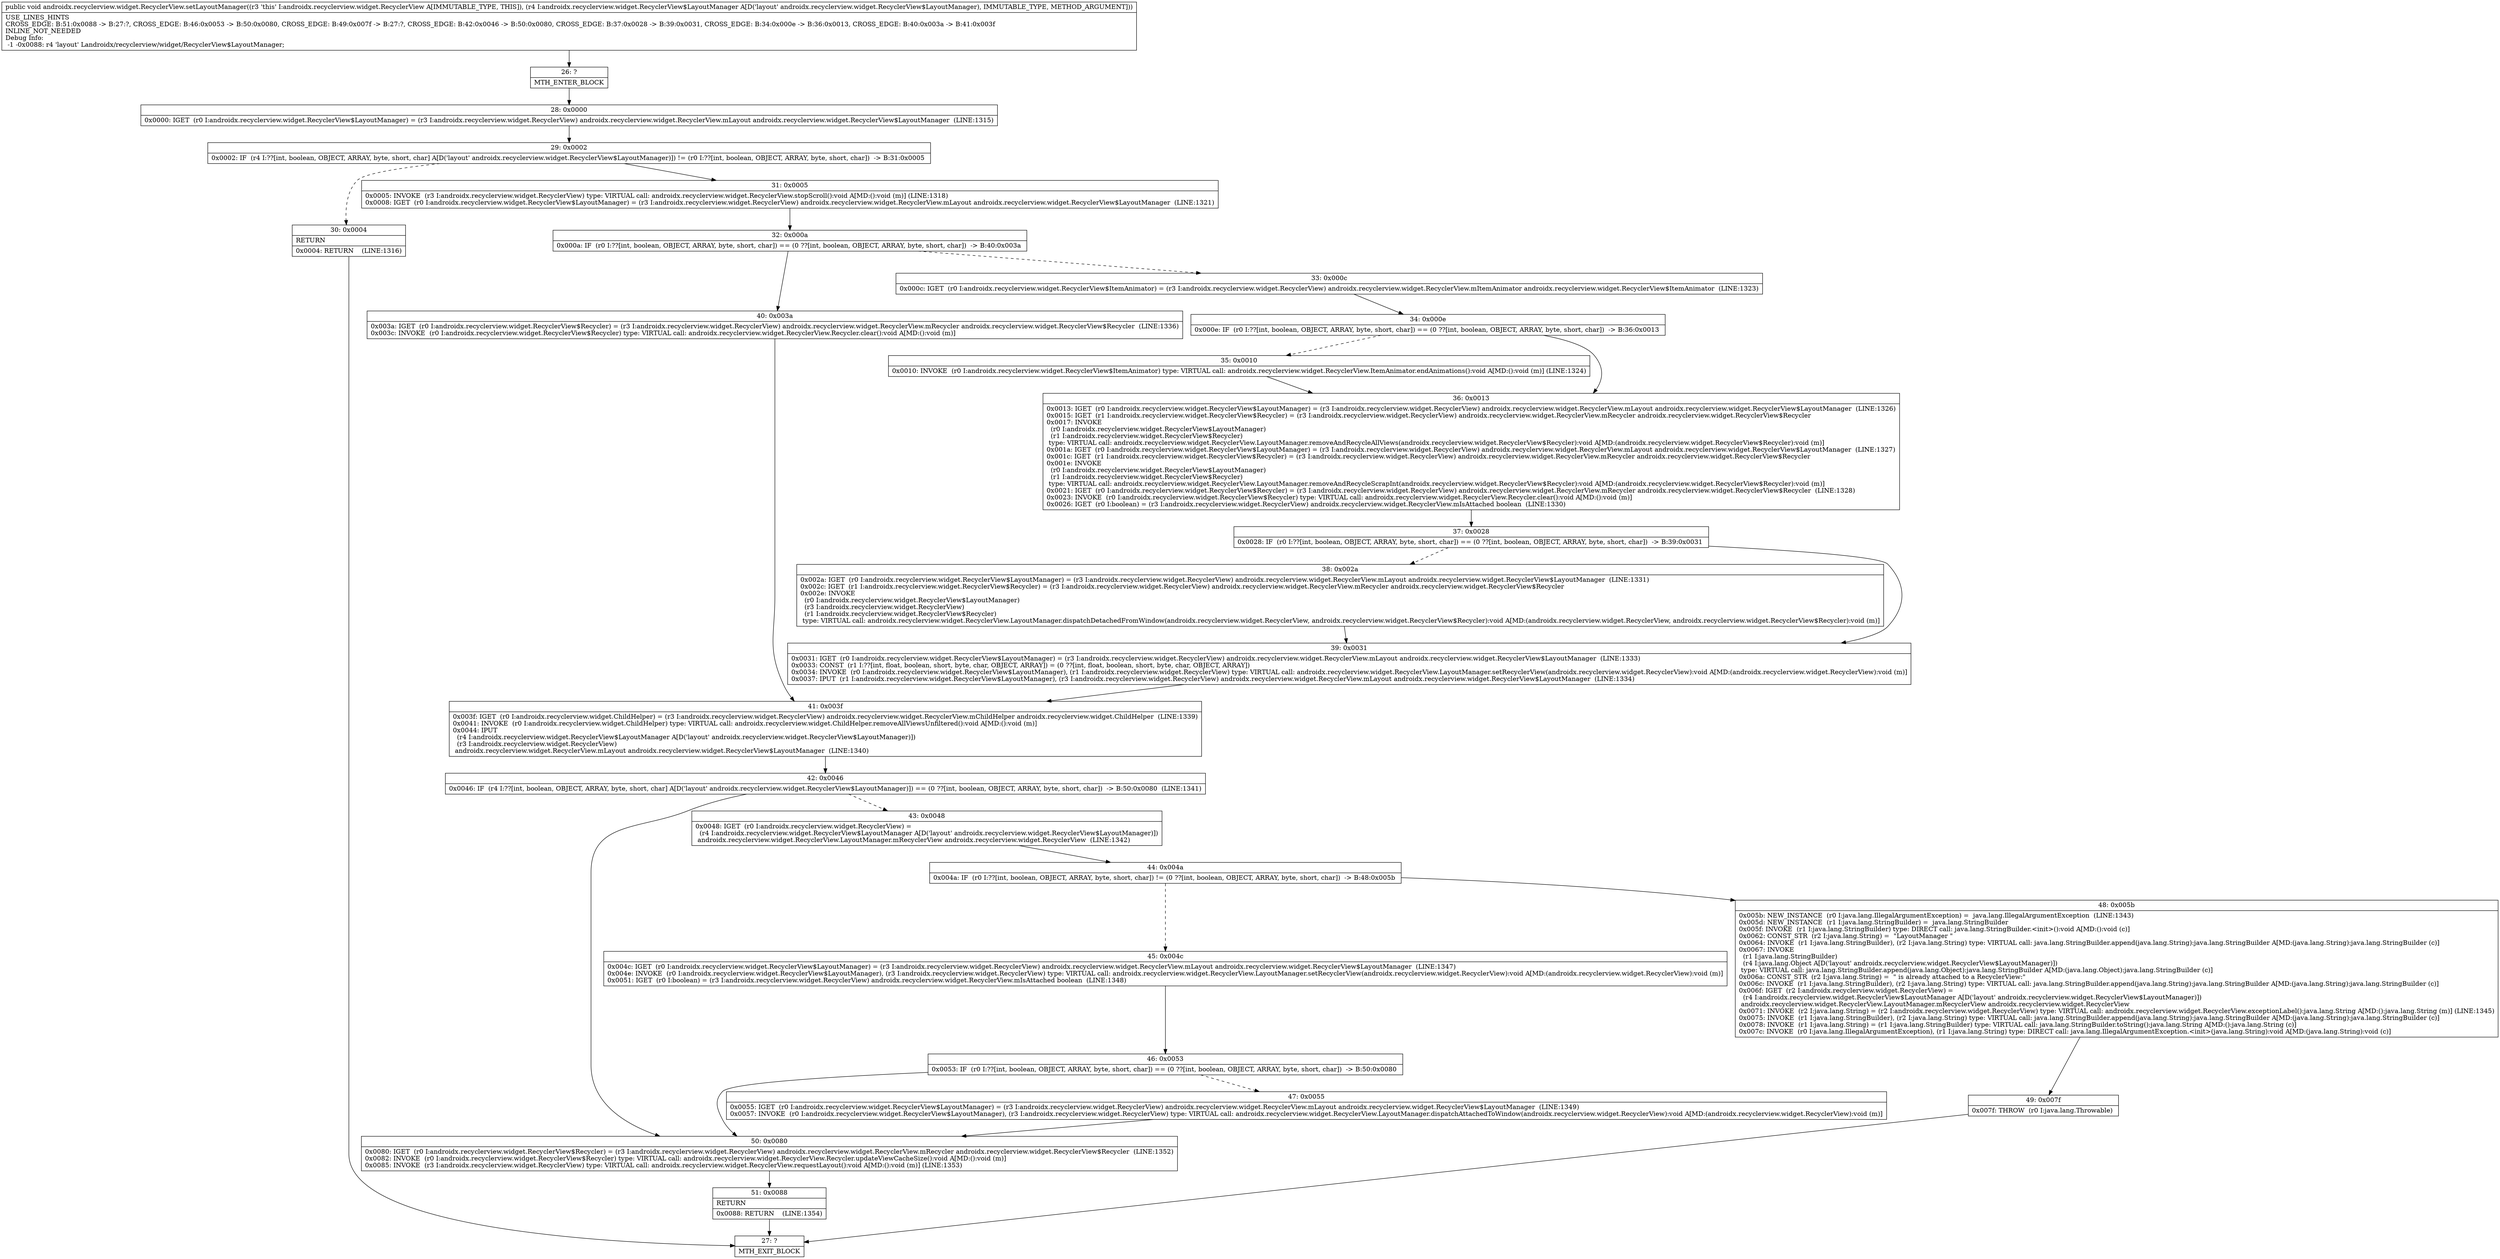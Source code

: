 digraph "CFG forandroidx.recyclerview.widget.RecyclerView.setLayoutManager(Landroidx\/recyclerview\/widget\/RecyclerView$LayoutManager;)V" {
Node_26 [shape=record,label="{26\:\ ?|MTH_ENTER_BLOCK\l}"];
Node_28 [shape=record,label="{28\:\ 0x0000|0x0000: IGET  (r0 I:androidx.recyclerview.widget.RecyclerView$LayoutManager) = (r3 I:androidx.recyclerview.widget.RecyclerView) androidx.recyclerview.widget.RecyclerView.mLayout androidx.recyclerview.widget.RecyclerView$LayoutManager  (LINE:1315)\l}"];
Node_29 [shape=record,label="{29\:\ 0x0002|0x0002: IF  (r4 I:??[int, boolean, OBJECT, ARRAY, byte, short, char] A[D('layout' androidx.recyclerview.widget.RecyclerView$LayoutManager)]) != (r0 I:??[int, boolean, OBJECT, ARRAY, byte, short, char])  \-\> B:31:0x0005 \l}"];
Node_30 [shape=record,label="{30\:\ 0x0004|RETURN\l|0x0004: RETURN    (LINE:1316)\l}"];
Node_27 [shape=record,label="{27\:\ ?|MTH_EXIT_BLOCK\l}"];
Node_31 [shape=record,label="{31\:\ 0x0005|0x0005: INVOKE  (r3 I:androidx.recyclerview.widget.RecyclerView) type: VIRTUAL call: androidx.recyclerview.widget.RecyclerView.stopScroll():void A[MD:():void (m)] (LINE:1318)\l0x0008: IGET  (r0 I:androidx.recyclerview.widget.RecyclerView$LayoutManager) = (r3 I:androidx.recyclerview.widget.RecyclerView) androidx.recyclerview.widget.RecyclerView.mLayout androidx.recyclerview.widget.RecyclerView$LayoutManager  (LINE:1321)\l}"];
Node_32 [shape=record,label="{32\:\ 0x000a|0x000a: IF  (r0 I:??[int, boolean, OBJECT, ARRAY, byte, short, char]) == (0 ??[int, boolean, OBJECT, ARRAY, byte, short, char])  \-\> B:40:0x003a \l}"];
Node_33 [shape=record,label="{33\:\ 0x000c|0x000c: IGET  (r0 I:androidx.recyclerview.widget.RecyclerView$ItemAnimator) = (r3 I:androidx.recyclerview.widget.RecyclerView) androidx.recyclerview.widget.RecyclerView.mItemAnimator androidx.recyclerview.widget.RecyclerView$ItemAnimator  (LINE:1323)\l}"];
Node_34 [shape=record,label="{34\:\ 0x000e|0x000e: IF  (r0 I:??[int, boolean, OBJECT, ARRAY, byte, short, char]) == (0 ??[int, boolean, OBJECT, ARRAY, byte, short, char])  \-\> B:36:0x0013 \l}"];
Node_35 [shape=record,label="{35\:\ 0x0010|0x0010: INVOKE  (r0 I:androidx.recyclerview.widget.RecyclerView$ItemAnimator) type: VIRTUAL call: androidx.recyclerview.widget.RecyclerView.ItemAnimator.endAnimations():void A[MD:():void (m)] (LINE:1324)\l}"];
Node_36 [shape=record,label="{36\:\ 0x0013|0x0013: IGET  (r0 I:androidx.recyclerview.widget.RecyclerView$LayoutManager) = (r3 I:androidx.recyclerview.widget.RecyclerView) androidx.recyclerview.widget.RecyclerView.mLayout androidx.recyclerview.widget.RecyclerView$LayoutManager  (LINE:1326)\l0x0015: IGET  (r1 I:androidx.recyclerview.widget.RecyclerView$Recycler) = (r3 I:androidx.recyclerview.widget.RecyclerView) androidx.recyclerview.widget.RecyclerView.mRecycler androidx.recyclerview.widget.RecyclerView$Recycler \l0x0017: INVOKE  \l  (r0 I:androidx.recyclerview.widget.RecyclerView$LayoutManager)\l  (r1 I:androidx.recyclerview.widget.RecyclerView$Recycler)\l type: VIRTUAL call: androidx.recyclerview.widget.RecyclerView.LayoutManager.removeAndRecycleAllViews(androidx.recyclerview.widget.RecyclerView$Recycler):void A[MD:(androidx.recyclerview.widget.RecyclerView$Recycler):void (m)]\l0x001a: IGET  (r0 I:androidx.recyclerview.widget.RecyclerView$LayoutManager) = (r3 I:androidx.recyclerview.widget.RecyclerView) androidx.recyclerview.widget.RecyclerView.mLayout androidx.recyclerview.widget.RecyclerView$LayoutManager  (LINE:1327)\l0x001c: IGET  (r1 I:androidx.recyclerview.widget.RecyclerView$Recycler) = (r3 I:androidx.recyclerview.widget.RecyclerView) androidx.recyclerview.widget.RecyclerView.mRecycler androidx.recyclerview.widget.RecyclerView$Recycler \l0x001e: INVOKE  \l  (r0 I:androidx.recyclerview.widget.RecyclerView$LayoutManager)\l  (r1 I:androidx.recyclerview.widget.RecyclerView$Recycler)\l type: VIRTUAL call: androidx.recyclerview.widget.RecyclerView.LayoutManager.removeAndRecycleScrapInt(androidx.recyclerview.widget.RecyclerView$Recycler):void A[MD:(androidx.recyclerview.widget.RecyclerView$Recycler):void (m)]\l0x0021: IGET  (r0 I:androidx.recyclerview.widget.RecyclerView$Recycler) = (r3 I:androidx.recyclerview.widget.RecyclerView) androidx.recyclerview.widget.RecyclerView.mRecycler androidx.recyclerview.widget.RecyclerView$Recycler  (LINE:1328)\l0x0023: INVOKE  (r0 I:androidx.recyclerview.widget.RecyclerView$Recycler) type: VIRTUAL call: androidx.recyclerview.widget.RecyclerView.Recycler.clear():void A[MD:():void (m)]\l0x0026: IGET  (r0 I:boolean) = (r3 I:androidx.recyclerview.widget.RecyclerView) androidx.recyclerview.widget.RecyclerView.mIsAttached boolean  (LINE:1330)\l}"];
Node_37 [shape=record,label="{37\:\ 0x0028|0x0028: IF  (r0 I:??[int, boolean, OBJECT, ARRAY, byte, short, char]) == (0 ??[int, boolean, OBJECT, ARRAY, byte, short, char])  \-\> B:39:0x0031 \l}"];
Node_38 [shape=record,label="{38\:\ 0x002a|0x002a: IGET  (r0 I:androidx.recyclerview.widget.RecyclerView$LayoutManager) = (r3 I:androidx.recyclerview.widget.RecyclerView) androidx.recyclerview.widget.RecyclerView.mLayout androidx.recyclerview.widget.RecyclerView$LayoutManager  (LINE:1331)\l0x002c: IGET  (r1 I:androidx.recyclerview.widget.RecyclerView$Recycler) = (r3 I:androidx.recyclerview.widget.RecyclerView) androidx.recyclerview.widget.RecyclerView.mRecycler androidx.recyclerview.widget.RecyclerView$Recycler \l0x002e: INVOKE  \l  (r0 I:androidx.recyclerview.widget.RecyclerView$LayoutManager)\l  (r3 I:androidx.recyclerview.widget.RecyclerView)\l  (r1 I:androidx.recyclerview.widget.RecyclerView$Recycler)\l type: VIRTUAL call: androidx.recyclerview.widget.RecyclerView.LayoutManager.dispatchDetachedFromWindow(androidx.recyclerview.widget.RecyclerView, androidx.recyclerview.widget.RecyclerView$Recycler):void A[MD:(androidx.recyclerview.widget.RecyclerView, androidx.recyclerview.widget.RecyclerView$Recycler):void (m)]\l}"];
Node_39 [shape=record,label="{39\:\ 0x0031|0x0031: IGET  (r0 I:androidx.recyclerview.widget.RecyclerView$LayoutManager) = (r3 I:androidx.recyclerview.widget.RecyclerView) androidx.recyclerview.widget.RecyclerView.mLayout androidx.recyclerview.widget.RecyclerView$LayoutManager  (LINE:1333)\l0x0033: CONST  (r1 I:??[int, float, boolean, short, byte, char, OBJECT, ARRAY]) = (0 ??[int, float, boolean, short, byte, char, OBJECT, ARRAY]) \l0x0034: INVOKE  (r0 I:androidx.recyclerview.widget.RecyclerView$LayoutManager), (r1 I:androidx.recyclerview.widget.RecyclerView) type: VIRTUAL call: androidx.recyclerview.widget.RecyclerView.LayoutManager.setRecyclerView(androidx.recyclerview.widget.RecyclerView):void A[MD:(androidx.recyclerview.widget.RecyclerView):void (m)]\l0x0037: IPUT  (r1 I:androidx.recyclerview.widget.RecyclerView$LayoutManager), (r3 I:androidx.recyclerview.widget.RecyclerView) androidx.recyclerview.widget.RecyclerView.mLayout androidx.recyclerview.widget.RecyclerView$LayoutManager  (LINE:1334)\l}"];
Node_41 [shape=record,label="{41\:\ 0x003f|0x003f: IGET  (r0 I:androidx.recyclerview.widget.ChildHelper) = (r3 I:androidx.recyclerview.widget.RecyclerView) androidx.recyclerview.widget.RecyclerView.mChildHelper androidx.recyclerview.widget.ChildHelper  (LINE:1339)\l0x0041: INVOKE  (r0 I:androidx.recyclerview.widget.ChildHelper) type: VIRTUAL call: androidx.recyclerview.widget.ChildHelper.removeAllViewsUnfiltered():void A[MD:():void (m)]\l0x0044: IPUT  \l  (r4 I:androidx.recyclerview.widget.RecyclerView$LayoutManager A[D('layout' androidx.recyclerview.widget.RecyclerView$LayoutManager)])\l  (r3 I:androidx.recyclerview.widget.RecyclerView)\l androidx.recyclerview.widget.RecyclerView.mLayout androidx.recyclerview.widget.RecyclerView$LayoutManager  (LINE:1340)\l}"];
Node_42 [shape=record,label="{42\:\ 0x0046|0x0046: IF  (r4 I:??[int, boolean, OBJECT, ARRAY, byte, short, char] A[D('layout' androidx.recyclerview.widget.RecyclerView$LayoutManager)]) == (0 ??[int, boolean, OBJECT, ARRAY, byte, short, char])  \-\> B:50:0x0080  (LINE:1341)\l}"];
Node_43 [shape=record,label="{43\:\ 0x0048|0x0048: IGET  (r0 I:androidx.recyclerview.widget.RecyclerView) = \l  (r4 I:androidx.recyclerview.widget.RecyclerView$LayoutManager A[D('layout' androidx.recyclerview.widget.RecyclerView$LayoutManager)])\l androidx.recyclerview.widget.RecyclerView.LayoutManager.mRecyclerView androidx.recyclerview.widget.RecyclerView  (LINE:1342)\l}"];
Node_44 [shape=record,label="{44\:\ 0x004a|0x004a: IF  (r0 I:??[int, boolean, OBJECT, ARRAY, byte, short, char]) != (0 ??[int, boolean, OBJECT, ARRAY, byte, short, char])  \-\> B:48:0x005b \l}"];
Node_45 [shape=record,label="{45\:\ 0x004c|0x004c: IGET  (r0 I:androidx.recyclerview.widget.RecyclerView$LayoutManager) = (r3 I:androidx.recyclerview.widget.RecyclerView) androidx.recyclerview.widget.RecyclerView.mLayout androidx.recyclerview.widget.RecyclerView$LayoutManager  (LINE:1347)\l0x004e: INVOKE  (r0 I:androidx.recyclerview.widget.RecyclerView$LayoutManager), (r3 I:androidx.recyclerview.widget.RecyclerView) type: VIRTUAL call: androidx.recyclerview.widget.RecyclerView.LayoutManager.setRecyclerView(androidx.recyclerview.widget.RecyclerView):void A[MD:(androidx.recyclerview.widget.RecyclerView):void (m)]\l0x0051: IGET  (r0 I:boolean) = (r3 I:androidx.recyclerview.widget.RecyclerView) androidx.recyclerview.widget.RecyclerView.mIsAttached boolean  (LINE:1348)\l}"];
Node_46 [shape=record,label="{46\:\ 0x0053|0x0053: IF  (r0 I:??[int, boolean, OBJECT, ARRAY, byte, short, char]) == (0 ??[int, boolean, OBJECT, ARRAY, byte, short, char])  \-\> B:50:0x0080 \l}"];
Node_47 [shape=record,label="{47\:\ 0x0055|0x0055: IGET  (r0 I:androidx.recyclerview.widget.RecyclerView$LayoutManager) = (r3 I:androidx.recyclerview.widget.RecyclerView) androidx.recyclerview.widget.RecyclerView.mLayout androidx.recyclerview.widget.RecyclerView$LayoutManager  (LINE:1349)\l0x0057: INVOKE  (r0 I:androidx.recyclerview.widget.RecyclerView$LayoutManager), (r3 I:androidx.recyclerview.widget.RecyclerView) type: VIRTUAL call: androidx.recyclerview.widget.RecyclerView.LayoutManager.dispatchAttachedToWindow(androidx.recyclerview.widget.RecyclerView):void A[MD:(androidx.recyclerview.widget.RecyclerView):void (m)]\l}"];
Node_48 [shape=record,label="{48\:\ 0x005b|0x005b: NEW_INSTANCE  (r0 I:java.lang.IllegalArgumentException) =  java.lang.IllegalArgumentException  (LINE:1343)\l0x005d: NEW_INSTANCE  (r1 I:java.lang.StringBuilder) =  java.lang.StringBuilder \l0x005f: INVOKE  (r1 I:java.lang.StringBuilder) type: DIRECT call: java.lang.StringBuilder.\<init\>():void A[MD:():void (c)]\l0x0062: CONST_STR  (r2 I:java.lang.String) =  \"LayoutManager \" \l0x0064: INVOKE  (r1 I:java.lang.StringBuilder), (r2 I:java.lang.String) type: VIRTUAL call: java.lang.StringBuilder.append(java.lang.String):java.lang.StringBuilder A[MD:(java.lang.String):java.lang.StringBuilder (c)]\l0x0067: INVOKE  \l  (r1 I:java.lang.StringBuilder)\l  (r4 I:java.lang.Object A[D('layout' androidx.recyclerview.widget.RecyclerView$LayoutManager)])\l type: VIRTUAL call: java.lang.StringBuilder.append(java.lang.Object):java.lang.StringBuilder A[MD:(java.lang.Object):java.lang.StringBuilder (c)]\l0x006a: CONST_STR  (r2 I:java.lang.String) =  \" is already attached to a RecyclerView:\" \l0x006c: INVOKE  (r1 I:java.lang.StringBuilder), (r2 I:java.lang.String) type: VIRTUAL call: java.lang.StringBuilder.append(java.lang.String):java.lang.StringBuilder A[MD:(java.lang.String):java.lang.StringBuilder (c)]\l0x006f: IGET  (r2 I:androidx.recyclerview.widget.RecyclerView) = \l  (r4 I:androidx.recyclerview.widget.RecyclerView$LayoutManager A[D('layout' androidx.recyclerview.widget.RecyclerView$LayoutManager)])\l androidx.recyclerview.widget.RecyclerView.LayoutManager.mRecyclerView androidx.recyclerview.widget.RecyclerView \l0x0071: INVOKE  (r2 I:java.lang.String) = (r2 I:androidx.recyclerview.widget.RecyclerView) type: VIRTUAL call: androidx.recyclerview.widget.RecyclerView.exceptionLabel():java.lang.String A[MD:():java.lang.String (m)] (LINE:1345)\l0x0075: INVOKE  (r1 I:java.lang.StringBuilder), (r2 I:java.lang.String) type: VIRTUAL call: java.lang.StringBuilder.append(java.lang.String):java.lang.StringBuilder A[MD:(java.lang.String):java.lang.StringBuilder (c)]\l0x0078: INVOKE  (r1 I:java.lang.String) = (r1 I:java.lang.StringBuilder) type: VIRTUAL call: java.lang.StringBuilder.toString():java.lang.String A[MD:():java.lang.String (c)]\l0x007c: INVOKE  (r0 I:java.lang.IllegalArgumentException), (r1 I:java.lang.String) type: DIRECT call: java.lang.IllegalArgumentException.\<init\>(java.lang.String):void A[MD:(java.lang.String):void (c)]\l}"];
Node_49 [shape=record,label="{49\:\ 0x007f|0x007f: THROW  (r0 I:java.lang.Throwable) \l}"];
Node_50 [shape=record,label="{50\:\ 0x0080|0x0080: IGET  (r0 I:androidx.recyclerview.widget.RecyclerView$Recycler) = (r3 I:androidx.recyclerview.widget.RecyclerView) androidx.recyclerview.widget.RecyclerView.mRecycler androidx.recyclerview.widget.RecyclerView$Recycler  (LINE:1352)\l0x0082: INVOKE  (r0 I:androidx.recyclerview.widget.RecyclerView$Recycler) type: VIRTUAL call: androidx.recyclerview.widget.RecyclerView.Recycler.updateViewCacheSize():void A[MD:():void (m)]\l0x0085: INVOKE  (r3 I:androidx.recyclerview.widget.RecyclerView) type: VIRTUAL call: androidx.recyclerview.widget.RecyclerView.requestLayout():void A[MD:():void (m)] (LINE:1353)\l}"];
Node_51 [shape=record,label="{51\:\ 0x0088|RETURN\l|0x0088: RETURN    (LINE:1354)\l}"];
Node_40 [shape=record,label="{40\:\ 0x003a|0x003a: IGET  (r0 I:androidx.recyclerview.widget.RecyclerView$Recycler) = (r3 I:androidx.recyclerview.widget.RecyclerView) androidx.recyclerview.widget.RecyclerView.mRecycler androidx.recyclerview.widget.RecyclerView$Recycler  (LINE:1336)\l0x003c: INVOKE  (r0 I:androidx.recyclerview.widget.RecyclerView$Recycler) type: VIRTUAL call: androidx.recyclerview.widget.RecyclerView.Recycler.clear():void A[MD:():void (m)]\l}"];
MethodNode[shape=record,label="{public void androidx.recyclerview.widget.RecyclerView.setLayoutManager((r3 'this' I:androidx.recyclerview.widget.RecyclerView A[IMMUTABLE_TYPE, THIS]), (r4 I:androidx.recyclerview.widget.RecyclerView$LayoutManager A[D('layout' androidx.recyclerview.widget.RecyclerView$LayoutManager), IMMUTABLE_TYPE, METHOD_ARGUMENT]))  | USE_LINES_HINTS\lCROSS_EDGE: B:51:0x0088 \-\> B:27:?, CROSS_EDGE: B:46:0x0053 \-\> B:50:0x0080, CROSS_EDGE: B:49:0x007f \-\> B:27:?, CROSS_EDGE: B:42:0x0046 \-\> B:50:0x0080, CROSS_EDGE: B:37:0x0028 \-\> B:39:0x0031, CROSS_EDGE: B:34:0x000e \-\> B:36:0x0013, CROSS_EDGE: B:40:0x003a \-\> B:41:0x003f\lINLINE_NOT_NEEDED\lDebug Info:\l  \-1 \-0x0088: r4 'layout' Landroidx\/recyclerview\/widget\/RecyclerView$LayoutManager;\l}"];
MethodNode -> Node_26;Node_26 -> Node_28;
Node_28 -> Node_29;
Node_29 -> Node_30[style=dashed];
Node_29 -> Node_31;
Node_30 -> Node_27;
Node_31 -> Node_32;
Node_32 -> Node_33[style=dashed];
Node_32 -> Node_40;
Node_33 -> Node_34;
Node_34 -> Node_35[style=dashed];
Node_34 -> Node_36;
Node_35 -> Node_36;
Node_36 -> Node_37;
Node_37 -> Node_38[style=dashed];
Node_37 -> Node_39;
Node_38 -> Node_39;
Node_39 -> Node_41;
Node_41 -> Node_42;
Node_42 -> Node_43[style=dashed];
Node_42 -> Node_50;
Node_43 -> Node_44;
Node_44 -> Node_45[style=dashed];
Node_44 -> Node_48;
Node_45 -> Node_46;
Node_46 -> Node_47[style=dashed];
Node_46 -> Node_50;
Node_47 -> Node_50;
Node_48 -> Node_49;
Node_49 -> Node_27;
Node_50 -> Node_51;
Node_51 -> Node_27;
Node_40 -> Node_41;
}

